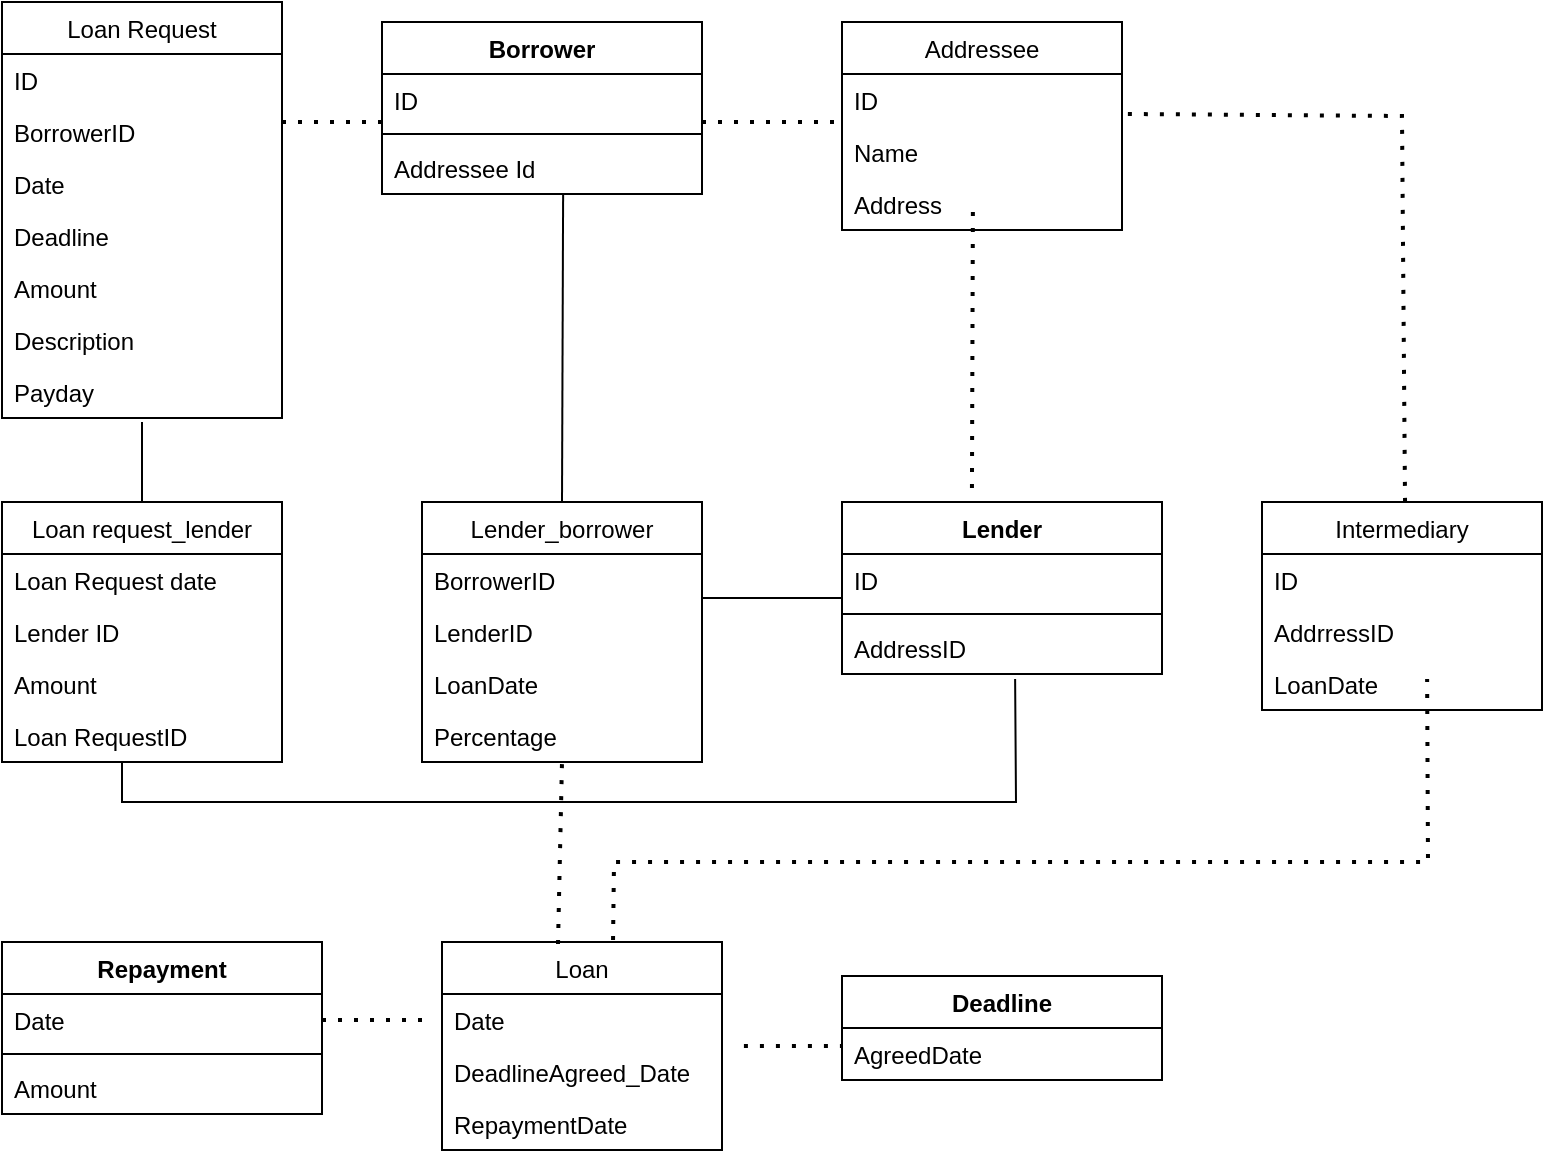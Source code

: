 <mxfile version="20.5.1" type="github"><diagram id="sKXLtOq2drHB90rqDppt" name="Page-1"><mxGraphModel dx="1325" dy="637" grid="1" gridSize="10" guides="1" tooltips="1" connect="1" arrows="1" fold="1" page="1" pageScale="1" pageWidth="827" pageHeight="1169" math="0" shadow="0"><root><mxCell id="0"/><mxCell id="1" parent="0"/><mxCell id="F3OsghvsugHiXeS3k-2o-20" value="" style="endArrow=none;dashed=1;html=1;dashPattern=1 3;strokeWidth=2;rounded=0;exitX=1;exitY=0.5;exitDx=0;exitDy=0;" edge="1" parent="1"><mxGeometry width="50" height="50" relative="1" as="geometry"><mxPoint x="160" y="110" as="sourcePoint"/><mxPoint x="210" y="110" as="targetPoint"/><Array as="points"/></mxGeometry></mxCell><mxCell id="F3OsghvsugHiXeS3k-2o-21" value="" style="endArrow=none;dashed=1;html=1;dashPattern=1 3;strokeWidth=2;rounded=0;" edge="1" parent="1"><mxGeometry width="50" height="50" relative="1" as="geometry"><mxPoint x="370" y="110" as="sourcePoint"/><mxPoint x="440" y="110" as="targetPoint"/><Array as="points"/></mxGeometry></mxCell><mxCell id="F3OsghvsugHiXeS3k-2o-23" value="" style="endArrow=none;dashed=1;html=1;dashPattern=1 3;strokeWidth=2;rounded=0;exitX=1.021;exitY=0.769;exitDx=0;exitDy=0;entryX=0.447;entryY=0;entryDx=0;entryDy=0;entryPerimeter=0;exitPerimeter=0;" edge="1" parent="1" source="F3OsghvsugHiXeS3k-2o-107"><mxGeometry width="50" height="50" relative="1" as="geometry"><mxPoint x="600" y="107" as="sourcePoint"/><mxPoint x="721.52" y="300" as="targetPoint"/><Array as="points"><mxPoint x="720" y="107"/></Array></mxGeometry></mxCell><mxCell id="F3OsghvsugHiXeS3k-2o-24" value="" style="endArrow=none;dashed=1;html=1;dashPattern=1 3;strokeWidth=2;rounded=0;exitX=0.409;exitY=1.038;exitDx=0;exitDy=0;exitPerimeter=0;entryX=0.406;entryY=-0.029;entryDx=0;entryDy=0;entryPerimeter=0;" edge="1" parent="1" target="F3OsghvsugHiXeS3k-2o-65"><mxGeometry width="50" height="50" relative="1" as="geometry"><mxPoint x="505.44" y="154.988" as="sourcePoint"/><mxPoint x="505" y="290" as="targetPoint"/><Array as="points"/></mxGeometry></mxCell><mxCell id="F3OsghvsugHiXeS3k-2o-27" value="" style="endArrow=none;dashed=1;html=1;dashPattern=1 3;strokeWidth=2;rounded=0;exitX=1;exitY=0.5;exitDx=0;exitDy=0;entryX=0;entryY=0.5;entryDx=0;entryDy=0;" edge="1" parent="1" source="F3OsghvsugHiXeS3k-2o-74"><mxGeometry width="50" height="50" relative="1" as="geometry"><mxPoint x="160" y="430" as="sourcePoint"/><mxPoint x="230" y="559" as="targetPoint"/><Array as="points"/></mxGeometry></mxCell><mxCell id="F3OsghvsugHiXeS3k-2o-29" value="" style="endArrow=none;html=1;rounded=0;exitX=0.5;exitY=0;exitDx=0;exitDy=0;entryX=0.566;entryY=1.019;entryDx=0;entryDy=0;entryPerimeter=0;" edge="1" parent="1" source="F3OsghvsugHiXeS3k-2o-61" target="F3OsghvsugHiXeS3k-2o-52"><mxGeometry width="50" height="50" relative="1" as="geometry"><mxPoint x="300" y="240" as="sourcePoint"/><mxPoint x="300" y="140" as="targetPoint"/></mxGeometry></mxCell><mxCell id="F3OsghvsugHiXeS3k-2o-31" value="" style="endArrow=none;html=1;rounded=0;" edge="1" parent="1" source="F3OsghvsugHiXeS3k-2o-57"><mxGeometry width="50" height="50" relative="1" as="geometry"><mxPoint x="100" y="240" as="sourcePoint"/><mxPoint x="90" y="260" as="targetPoint"/></mxGeometry></mxCell><mxCell id="F3OsghvsugHiXeS3k-2o-37" value="Loan Request" style="swimlane;fontStyle=0;childLayout=stackLayout;horizontal=1;startSize=26;fillColor=none;horizontalStack=0;resizeParent=1;resizeParentMax=0;resizeLast=0;collapsible=1;marginBottom=0;" vertex="1" parent="1"><mxGeometry x="20" y="50" width="140" height="208" as="geometry"/></mxCell><mxCell id="F3OsghvsugHiXeS3k-2o-38" value="ID" style="text;strokeColor=none;fillColor=none;align=left;verticalAlign=top;spacingLeft=4;spacingRight=4;overflow=hidden;rotatable=0;points=[[0,0.5],[1,0.5]];portConstraint=eastwest;" vertex="1" parent="F3OsghvsugHiXeS3k-2o-37"><mxGeometry y="26" width="140" height="26" as="geometry"/></mxCell><mxCell id="F3OsghvsugHiXeS3k-2o-39" value="BorrowerID" style="text;strokeColor=none;fillColor=none;align=left;verticalAlign=top;spacingLeft=4;spacingRight=4;overflow=hidden;rotatable=0;points=[[0,0.5],[1,0.5]];portConstraint=eastwest;" vertex="1" parent="F3OsghvsugHiXeS3k-2o-37"><mxGeometry y="52" width="140" height="26" as="geometry"/></mxCell><mxCell id="F3OsghvsugHiXeS3k-2o-40" value="Date" style="text;strokeColor=none;fillColor=none;align=left;verticalAlign=top;spacingLeft=4;spacingRight=4;overflow=hidden;rotatable=0;points=[[0,0.5],[1,0.5]];portConstraint=eastwest;" vertex="1" parent="F3OsghvsugHiXeS3k-2o-37"><mxGeometry y="78" width="140" height="26" as="geometry"/></mxCell><mxCell id="F3OsghvsugHiXeS3k-2o-88" value="Deadline" style="text;strokeColor=none;fillColor=none;align=left;verticalAlign=top;spacingLeft=4;spacingRight=4;overflow=hidden;rotatable=0;points=[[0,0.5],[1,0.5]];portConstraint=eastwest;" vertex="1" parent="F3OsghvsugHiXeS3k-2o-37"><mxGeometry y="104" width="140" height="26" as="geometry"/></mxCell><mxCell id="F3OsghvsugHiXeS3k-2o-89" value="Amount" style="text;strokeColor=none;fillColor=none;align=left;verticalAlign=top;spacingLeft=4;spacingRight=4;overflow=hidden;rotatable=0;points=[[0,0.5],[1,0.5]];portConstraint=eastwest;" vertex="1" parent="F3OsghvsugHiXeS3k-2o-37"><mxGeometry y="130" width="140" height="26" as="geometry"/></mxCell><mxCell id="F3OsghvsugHiXeS3k-2o-90" value="Description" style="text;strokeColor=none;fillColor=none;align=left;verticalAlign=top;spacingLeft=4;spacingRight=4;overflow=hidden;rotatable=0;points=[[0,0.5],[1,0.5]];portConstraint=eastwest;" vertex="1" parent="F3OsghvsugHiXeS3k-2o-37"><mxGeometry y="156" width="140" height="26" as="geometry"/></mxCell><mxCell id="F3OsghvsugHiXeS3k-2o-91" value="Payday" style="text;strokeColor=none;fillColor=none;align=left;verticalAlign=top;spacingLeft=4;spacingRight=4;overflow=hidden;rotatable=0;points=[[0,0.5],[1,0.5]];portConstraint=eastwest;" vertex="1" parent="F3OsghvsugHiXeS3k-2o-37"><mxGeometry y="182" width="140" height="26" as="geometry"/></mxCell><mxCell id="F3OsghvsugHiXeS3k-2o-49" value="Borrower" style="swimlane;fontStyle=1;align=center;verticalAlign=top;childLayout=stackLayout;horizontal=1;startSize=26;horizontalStack=0;resizeParent=1;resizeParentMax=0;resizeLast=0;collapsible=1;marginBottom=0;" vertex="1" parent="1"><mxGeometry x="210" y="60" width="160" height="86" as="geometry"/></mxCell><mxCell id="F3OsghvsugHiXeS3k-2o-50" value="ID" style="text;strokeColor=none;fillColor=none;align=left;verticalAlign=top;spacingLeft=4;spacingRight=4;overflow=hidden;rotatable=0;points=[[0,0.5],[1,0.5]];portConstraint=eastwest;" vertex="1" parent="F3OsghvsugHiXeS3k-2o-49"><mxGeometry y="26" width="160" height="26" as="geometry"/></mxCell><mxCell id="F3OsghvsugHiXeS3k-2o-51" value="" style="line;strokeWidth=1;fillColor=none;align=left;verticalAlign=middle;spacingTop=-1;spacingLeft=3;spacingRight=3;rotatable=0;labelPosition=right;points=[];portConstraint=eastwest;strokeColor=inherit;" vertex="1" parent="F3OsghvsugHiXeS3k-2o-49"><mxGeometry y="52" width="160" height="8" as="geometry"/></mxCell><mxCell id="F3OsghvsugHiXeS3k-2o-52" value="Addressee Id" style="text;strokeColor=none;fillColor=none;align=left;verticalAlign=top;spacingLeft=4;spacingRight=4;overflow=hidden;rotatable=0;points=[[0,0.5],[1,0.5]];portConstraint=eastwest;" vertex="1" parent="F3OsghvsugHiXeS3k-2o-49"><mxGeometry y="60" width="160" height="26" as="geometry"/></mxCell><mxCell id="F3OsghvsugHiXeS3k-2o-57" value="Loan request_lender" style="swimlane;fontStyle=0;childLayout=stackLayout;horizontal=1;startSize=26;fillColor=none;horizontalStack=0;resizeParent=1;resizeParentMax=0;resizeLast=0;collapsible=1;marginBottom=0;" vertex="1" parent="1"><mxGeometry x="20" y="300" width="140" height="130" as="geometry"/></mxCell><mxCell id="F3OsghvsugHiXeS3k-2o-58" value="Loan Request date" style="text;strokeColor=none;fillColor=none;align=left;verticalAlign=top;spacingLeft=4;spacingRight=4;overflow=hidden;rotatable=0;points=[[0,0.5],[1,0.5]];portConstraint=eastwest;" vertex="1" parent="F3OsghvsugHiXeS3k-2o-57"><mxGeometry y="26" width="140" height="26" as="geometry"/></mxCell><mxCell id="F3OsghvsugHiXeS3k-2o-59" value="Lender ID" style="text;strokeColor=none;fillColor=none;align=left;verticalAlign=top;spacingLeft=4;spacingRight=4;overflow=hidden;rotatable=0;points=[[0,0.5],[1,0.5]];portConstraint=eastwest;" vertex="1" parent="F3OsghvsugHiXeS3k-2o-57"><mxGeometry y="52" width="140" height="26" as="geometry"/></mxCell><mxCell id="F3OsghvsugHiXeS3k-2o-60" value="Amount" style="text;strokeColor=none;fillColor=none;align=left;verticalAlign=top;spacingLeft=4;spacingRight=4;overflow=hidden;rotatable=0;points=[[0,0.5],[1,0.5]];portConstraint=eastwest;" vertex="1" parent="F3OsghvsugHiXeS3k-2o-57"><mxGeometry y="78" width="140" height="26" as="geometry"/></mxCell><mxCell id="F3OsghvsugHiXeS3k-2o-110" value="Loan RequestID" style="text;strokeColor=none;fillColor=none;align=left;verticalAlign=top;spacingLeft=4;spacingRight=4;overflow=hidden;rotatable=0;points=[[0,0.5],[1,0.5]];portConstraint=eastwest;" vertex="1" parent="F3OsghvsugHiXeS3k-2o-57"><mxGeometry y="104" width="140" height="26" as="geometry"/></mxCell><mxCell id="F3OsghvsugHiXeS3k-2o-61" value="Lender_borrower" style="swimlane;fontStyle=0;childLayout=stackLayout;horizontal=1;startSize=26;fillColor=none;horizontalStack=0;resizeParent=1;resizeParentMax=0;resizeLast=0;collapsible=1;marginBottom=0;" vertex="1" parent="1"><mxGeometry x="230" y="300" width="140" height="130" as="geometry"/></mxCell><mxCell id="F3OsghvsugHiXeS3k-2o-62" value="BorrowerID" style="text;strokeColor=none;fillColor=none;align=left;verticalAlign=top;spacingLeft=4;spacingRight=4;overflow=hidden;rotatable=0;points=[[0,0.5],[1,0.5]];portConstraint=eastwest;" vertex="1" parent="F3OsghvsugHiXeS3k-2o-61"><mxGeometry y="26" width="140" height="26" as="geometry"/></mxCell><mxCell id="F3OsghvsugHiXeS3k-2o-63" value="LenderID" style="text;strokeColor=none;fillColor=none;align=left;verticalAlign=top;spacingLeft=4;spacingRight=4;overflow=hidden;rotatable=0;points=[[0,0.5],[1,0.5]];portConstraint=eastwest;" vertex="1" parent="F3OsghvsugHiXeS3k-2o-61"><mxGeometry y="52" width="140" height="26" as="geometry"/></mxCell><mxCell id="F3OsghvsugHiXeS3k-2o-64" value="LoanDate" style="text;strokeColor=none;fillColor=none;align=left;verticalAlign=top;spacingLeft=4;spacingRight=4;overflow=hidden;rotatable=0;points=[[0,0.5],[1,0.5]];portConstraint=eastwest;" vertex="1" parent="F3OsghvsugHiXeS3k-2o-61"><mxGeometry y="78" width="140" height="26" as="geometry"/></mxCell><mxCell id="F3OsghvsugHiXeS3k-2o-111" value="Percentage" style="text;strokeColor=none;fillColor=none;align=left;verticalAlign=top;spacingLeft=4;spacingRight=4;overflow=hidden;rotatable=0;points=[[0,0.5],[1,0.5]];portConstraint=eastwest;" vertex="1" parent="F3OsghvsugHiXeS3k-2o-61"><mxGeometry y="104" width="140" height="26" as="geometry"/></mxCell><mxCell id="F3OsghvsugHiXeS3k-2o-65" value="Lender" style="swimlane;fontStyle=1;align=center;verticalAlign=top;childLayout=stackLayout;horizontal=1;startSize=26;horizontalStack=0;resizeParent=1;resizeParentMax=0;resizeLast=0;collapsible=1;marginBottom=0;" vertex="1" parent="1"><mxGeometry x="440" y="300" width="160" height="86" as="geometry"/></mxCell><mxCell id="F3OsghvsugHiXeS3k-2o-66" value="ID" style="text;strokeColor=none;fillColor=none;align=left;verticalAlign=top;spacingLeft=4;spacingRight=4;overflow=hidden;rotatable=0;points=[[0,0.5],[1,0.5]];portConstraint=eastwest;" vertex="1" parent="F3OsghvsugHiXeS3k-2o-65"><mxGeometry y="26" width="160" height="26" as="geometry"/></mxCell><mxCell id="F3OsghvsugHiXeS3k-2o-67" value="" style="line;strokeWidth=1;fillColor=none;align=left;verticalAlign=middle;spacingTop=-1;spacingLeft=3;spacingRight=3;rotatable=0;labelPosition=right;points=[];portConstraint=eastwest;strokeColor=inherit;" vertex="1" parent="F3OsghvsugHiXeS3k-2o-65"><mxGeometry y="52" width="160" height="8" as="geometry"/></mxCell><mxCell id="F3OsghvsugHiXeS3k-2o-68" value="AddressID" style="text;strokeColor=none;fillColor=none;align=left;verticalAlign=top;spacingLeft=4;spacingRight=4;overflow=hidden;rotatable=0;points=[[0,0.5],[1,0.5]];portConstraint=eastwest;" vertex="1" parent="F3OsghvsugHiXeS3k-2o-65"><mxGeometry y="60" width="160" height="26" as="geometry"/></mxCell><mxCell id="F3OsghvsugHiXeS3k-2o-73" value="Repayment" style="swimlane;fontStyle=1;align=center;verticalAlign=top;childLayout=stackLayout;horizontal=1;startSize=26;horizontalStack=0;resizeParent=1;resizeParentMax=0;resizeLast=0;collapsible=1;marginBottom=0;" vertex="1" parent="1"><mxGeometry x="20" y="520" width="160" height="86" as="geometry"/></mxCell><mxCell id="F3OsghvsugHiXeS3k-2o-74" value="Date" style="text;strokeColor=none;fillColor=none;align=left;verticalAlign=top;spacingLeft=4;spacingRight=4;overflow=hidden;rotatable=0;points=[[0,0.5],[1,0.5]];portConstraint=eastwest;" vertex="1" parent="F3OsghvsugHiXeS3k-2o-73"><mxGeometry y="26" width="160" height="26" as="geometry"/></mxCell><mxCell id="F3OsghvsugHiXeS3k-2o-75" value="" style="line;strokeWidth=1;fillColor=none;align=left;verticalAlign=middle;spacingTop=-1;spacingLeft=3;spacingRight=3;rotatable=0;labelPosition=right;points=[];portConstraint=eastwest;strokeColor=inherit;" vertex="1" parent="F3OsghvsugHiXeS3k-2o-73"><mxGeometry y="52" width="160" height="8" as="geometry"/></mxCell><mxCell id="F3OsghvsugHiXeS3k-2o-76" value="Amount" style="text;strokeColor=none;fillColor=none;align=left;verticalAlign=top;spacingLeft=4;spacingRight=4;overflow=hidden;rotatable=0;points=[[0,0.5],[1,0.5]];portConstraint=eastwest;" vertex="1" parent="F3OsghvsugHiXeS3k-2o-73"><mxGeometry y="60" width="160" height="26" as="geometry"/></mxCell><mxCell id="F3OsghvsugHiXeS3k-2o-81" value="Deadline" style="swimlane;fontStyle=1;align=center;verticalAlign=top;childLayout=stackLayout;horizontal=1;startSize=26;horizontalStack=0;resizeParent=1;resizeParentMax=0;resizeLast=0;collapsible=1;marginBottom=0;" vertex="1" parent="1"><mxGeometry x="440" y="537" width="160" height="52" as="geometry"/></mxCell><mxCell id="F3OsghvsugHiXeS3k-2o-82" value="AgreedDate" style="text;strokeColor=none;fillColor=none;align=left;verticalAlign=top;spacingLeft=4;spacingRight=4;overflow=hidden;rotatable=0;points=[[0,0.5],[1,0.5]];portConstraint=eastwest;" vertex="1" parent="F3OsghvsugHiXeS3k-2o-81"><mxGeometry y="26" width="160" height="26" as="geometry"/></mxCell><mxCell id="F3OsghvsugHiXeS3k-2o-95" value="" style="endArrow=none;dashed=1;html=1;dashPattern=1 3;strokeWidth=2;rounded=0;exitX=1.006;exitY=1;exitDx=0;exitDy=0;exitPerimeter=0;" edge="1" parent="1"><mxGeometry width="50" height="50" relative="1" as="geometry"><mxPoint x="390.96" y="572" as="sourcePoint"/><mxPoint x="440" y="572" as="targetPoint"/></mxGeometry></mxCell><mxCell id="F3OsghvsugHiXeS3k-2o-96" value="" style="endArrow=none;dashed=1;html=1;dashPattern=1 3;strokeWidth=2;rounded=0;exitX=0.425;exitY=0.012;exitDx=0;exitDy=0;exitPerimeter=0;" edge="1" parent="1"><mxGeometry width="50" height="50" relative="1" as="geometry"><mxPoint x="298" y="521.032" as="sourcePoint"/><mxPoint x="300" y="430" as="targetPoint"/></mxGeometry></mxCell><mxCell id="F3OsghvsugHiXeS3k-2o-97" value="" style="endArrow=none;dashed=1;html=1;dashPattern=1 3;strokeWidth=2;rounded=0;entryX=0.516;entryY=1.096;entryDx=0;entryDy=0;entryPerimeter=0;exitX=0.597;exitY=-0.012;exitDx=0;exitDy=0;exitPerimeter=0;" edge="1" parent="1"><mxGeometry width="50" height="50" relative="1" as="geometry"><mxPoint x="325.52" y="518.968" as="sourcePoint"/><mxPoint x="732.56" y="388.496" as="targetPoint"/><Array as="points"><mxPoint x="326" y="480"/><mxPoint x="733" y="480"/></Array></mxGeometry></mxCell><mxCell id="F3OsghvsugHiXeS3k-2o-98" value="" style="endArrow=none;html=1;rounded=0;entryX=0.541;entryY=1.096;entryDx=0;entryDy=0;entryPerimeter=0;" edge="1" parent="1" target="F3OsghvsugHiXeS3k-2o-68"><mxGeometry width="50" height="50" relative="1" as="geometry"><mxPoint x="80" y="430" as="sourcePoint"/><mxPoint x="410" y="380" as="targetPoint"/><Array as="points"><mxPoint x="80" y="450"/><mxPoint x="527" y="450"/></Array></mxGeometry></mxCell><mxCell id="F3OsghvsugHiXeS3k-2o-99" value="" style="endArrow=none;html=1;rounded=0;" edge="1" parent="1"><mxGeometry width="50" height="50" relative="1" as="geometry"><mxPoint x="370" y="348" as="sourcePoint"/><mxPoint x="440" y="348" as="targetPoint"/><Array as="points"/></mxGeometry></mxCell><mxCell id="F3OsghvsugHiXeS3k-2o-106" value="Addressee" style="swimlane;fontStyle=0;childLayout=stackLayout;horizontal=1;startSize=26;fillColor=none;horizontalStack=0;resizeParent=1;resizeParentMax=0;resizeLast=0;collapsible=1;marginBottom=0;" vertex="1" parent="1"><mxGeometry x="440" y="60" width="140" height="104" as="geometry"/></mxCell><mxCell id="F3OsghvsugHiXeS3k-2o-107" value="ID" style="text;strokeColor=none;fillColor=none;align=left;verticalAlign=top;spacingLeft=4;spacingRight=4;overflow=hidden;rotatable=0;points=[[0,0.5],[1,0.5]];portConstraint=eastwest;" vertex="1" parent="F3OsghvsugHiXeS3k-2o-106"><mxGeometry y="26" width="140" height="26" as="geometry"/></mxCell><mxCell id="F3OsghvsugHiXeS3k-2o-108" value="Name" style="text;strokeColor=none;fillColor=none;align=left;verticalAlign=top;spacingLeft=4;spacingRight=4;overflow=hidden;rotatable=0;points=[[0,0.5],[1,0.5]];portConstraint=eastwest;" vertex="1" parent="F3OsghvsugHiXeS3k-2o-106"><mxGeometry y="52" width="140" height="26" as="geometry"/></mxCell><mxCell id="F3OsghvsugHiXeS3k-2o-109" value="Address" style="text;strokeColor=none;fillColor=none;align=left;verticalAlign=top;spacingLeft=4;spacingRight=4;overflow=hidden;rotatable=0;points=[[0,0.5],[1,0.5]];portConstraint=eastwest;" vertex="1" parent="F3OsghvsugHiXeS3k-2o-106"><mxGeometry y="78" width="140" height="26" as="geometry"/></mxCell><mxCell id="F3OsghvsugHiXeS3k-2o-112" value="Intermediary" style="swimlane;fontStyle=0;childLayout=stackLayout;horizontal=1;startSize=26;fillColor=none;horizontalStack=0;resizeParent=1;resizeParentMax=0;resizeLast=0;collapsible=1;marginBottom=0;" vertex="1" parent="1"><mxGeometry x="650" y="300" width="140" height="104" as="geometry"/></mxCell><mxCell id="F3OsghvsugHiXeS3k-2o-113" value="ID" style="text;strokeColor=none;fillColor=none;align=left;verticalAlign=top;spacingLeft=4;spacingRight=4;overflow=hidden;rotatable=0;points=[[0,0.5],[1,0.5]];portConstraint=eastwest;" vertex="1" parent="F3OsghvsugHiXeS3k-2o-112"><mxGeometry y="26" width="140" height="26" as="geometry"/></mxCell><mxCell id="F3OsghvsugHiXeS3k-2o-114" value="AddrressID" style="text;strokeColor=none;fillColor=none;align=left;verticalAlign=top;spacingLeft=4;spacingRight=4;overflow=hidden;rotatable=0;points=[[0,0.5],[1,0.5]];portConstraint=eastwest;" vertex="1" parent="F3OsghvsugHiXeS3k-2o-112"><mxGeometry y="52" width="140" height="26" as="geometry"/></mxCell><mxCell id="F3OsghvsugHiXeS3k-2o-115" value="LoanDate" style="text;strokeColor=none;fillColor=none;align=left;verticalAlign=top;spacingLeft=4;spacingRight=4;overflow=hidden;rotatable=0;points=[[0,0.5],[1,0.5]];portConstraint=eastwest;" vertex="1" parent="F3OsghvsugHiXeS3k-2o-112"><mxGeometry y="78" width="140" height="26" as="geometry"/></mxCell><mxCell id="F3OsghvsugHiXeS3k-2o-121" value="Loan" style="swimlane;fontStyle=0;childLayout=stackLayout;horizontal=1;startSize=26;fillColor=none;horizontalStack=0;resizeParent=1;resizeParentMax=0;resizeLast=0;collapsible=1;marginBottom=0;" vertex="1" parent="1"><mxGeometry x="240" y="520" width="140" height="104" as="geometry"/></mxCell><mxCell id="F3OsghvsugHiXeS3k-2o-122" value="Date" style="text;strokeColor=none;fillColor=none;align=left;verticalAlign=top;spacingLeft=4;spacingRight=4;overflow=hidden;rotatable=0;points=[[0,0.5],[1,0.5]];portConstraint=eastwest;" vertex="1" parent="F3OsghvsugHiXeS3k-2o-121"><mxGeometry y="26" width="140" height="26" as="geometry"/></mxCell><mxCell id="F3OsghvsugHiXeS3k-2o-123" value="DeadlineAgreed_Date" style="text;strokeColor=none;fillColor=none;align=left;verticalAlign=top;spacingLeft=4;spacingRight=4;overflow=hidden;rotatable=0;points=[[0,0.5],[1,0.5]];portConstraint=eastwest;" vertex="1" parent="F3OsghvsugHiXeS3k-2o-121"><mxGeometry y="52" width="140" height="26" as="geometry"/></mxCell><mxCell id="F3OsghvsugHiXeS3k-2o-124" value="RepaymentDate" style="text;strokeColor=none;fillColor=none;align=left;verticalAlign=top;spacingLeft=4;spacingRight=4;overflow=hidden;rotatable=0;points=[[0,0.5],[1,0.5]];portConstraint=eastwest;" vertex="1" parent="F3OsghvsugHiXeS3k-2o-121"><mxGeometry y="78" width="140" height="26" as="geometry"/></mxCell></root></mxGraphModel></diagram></mxfile>